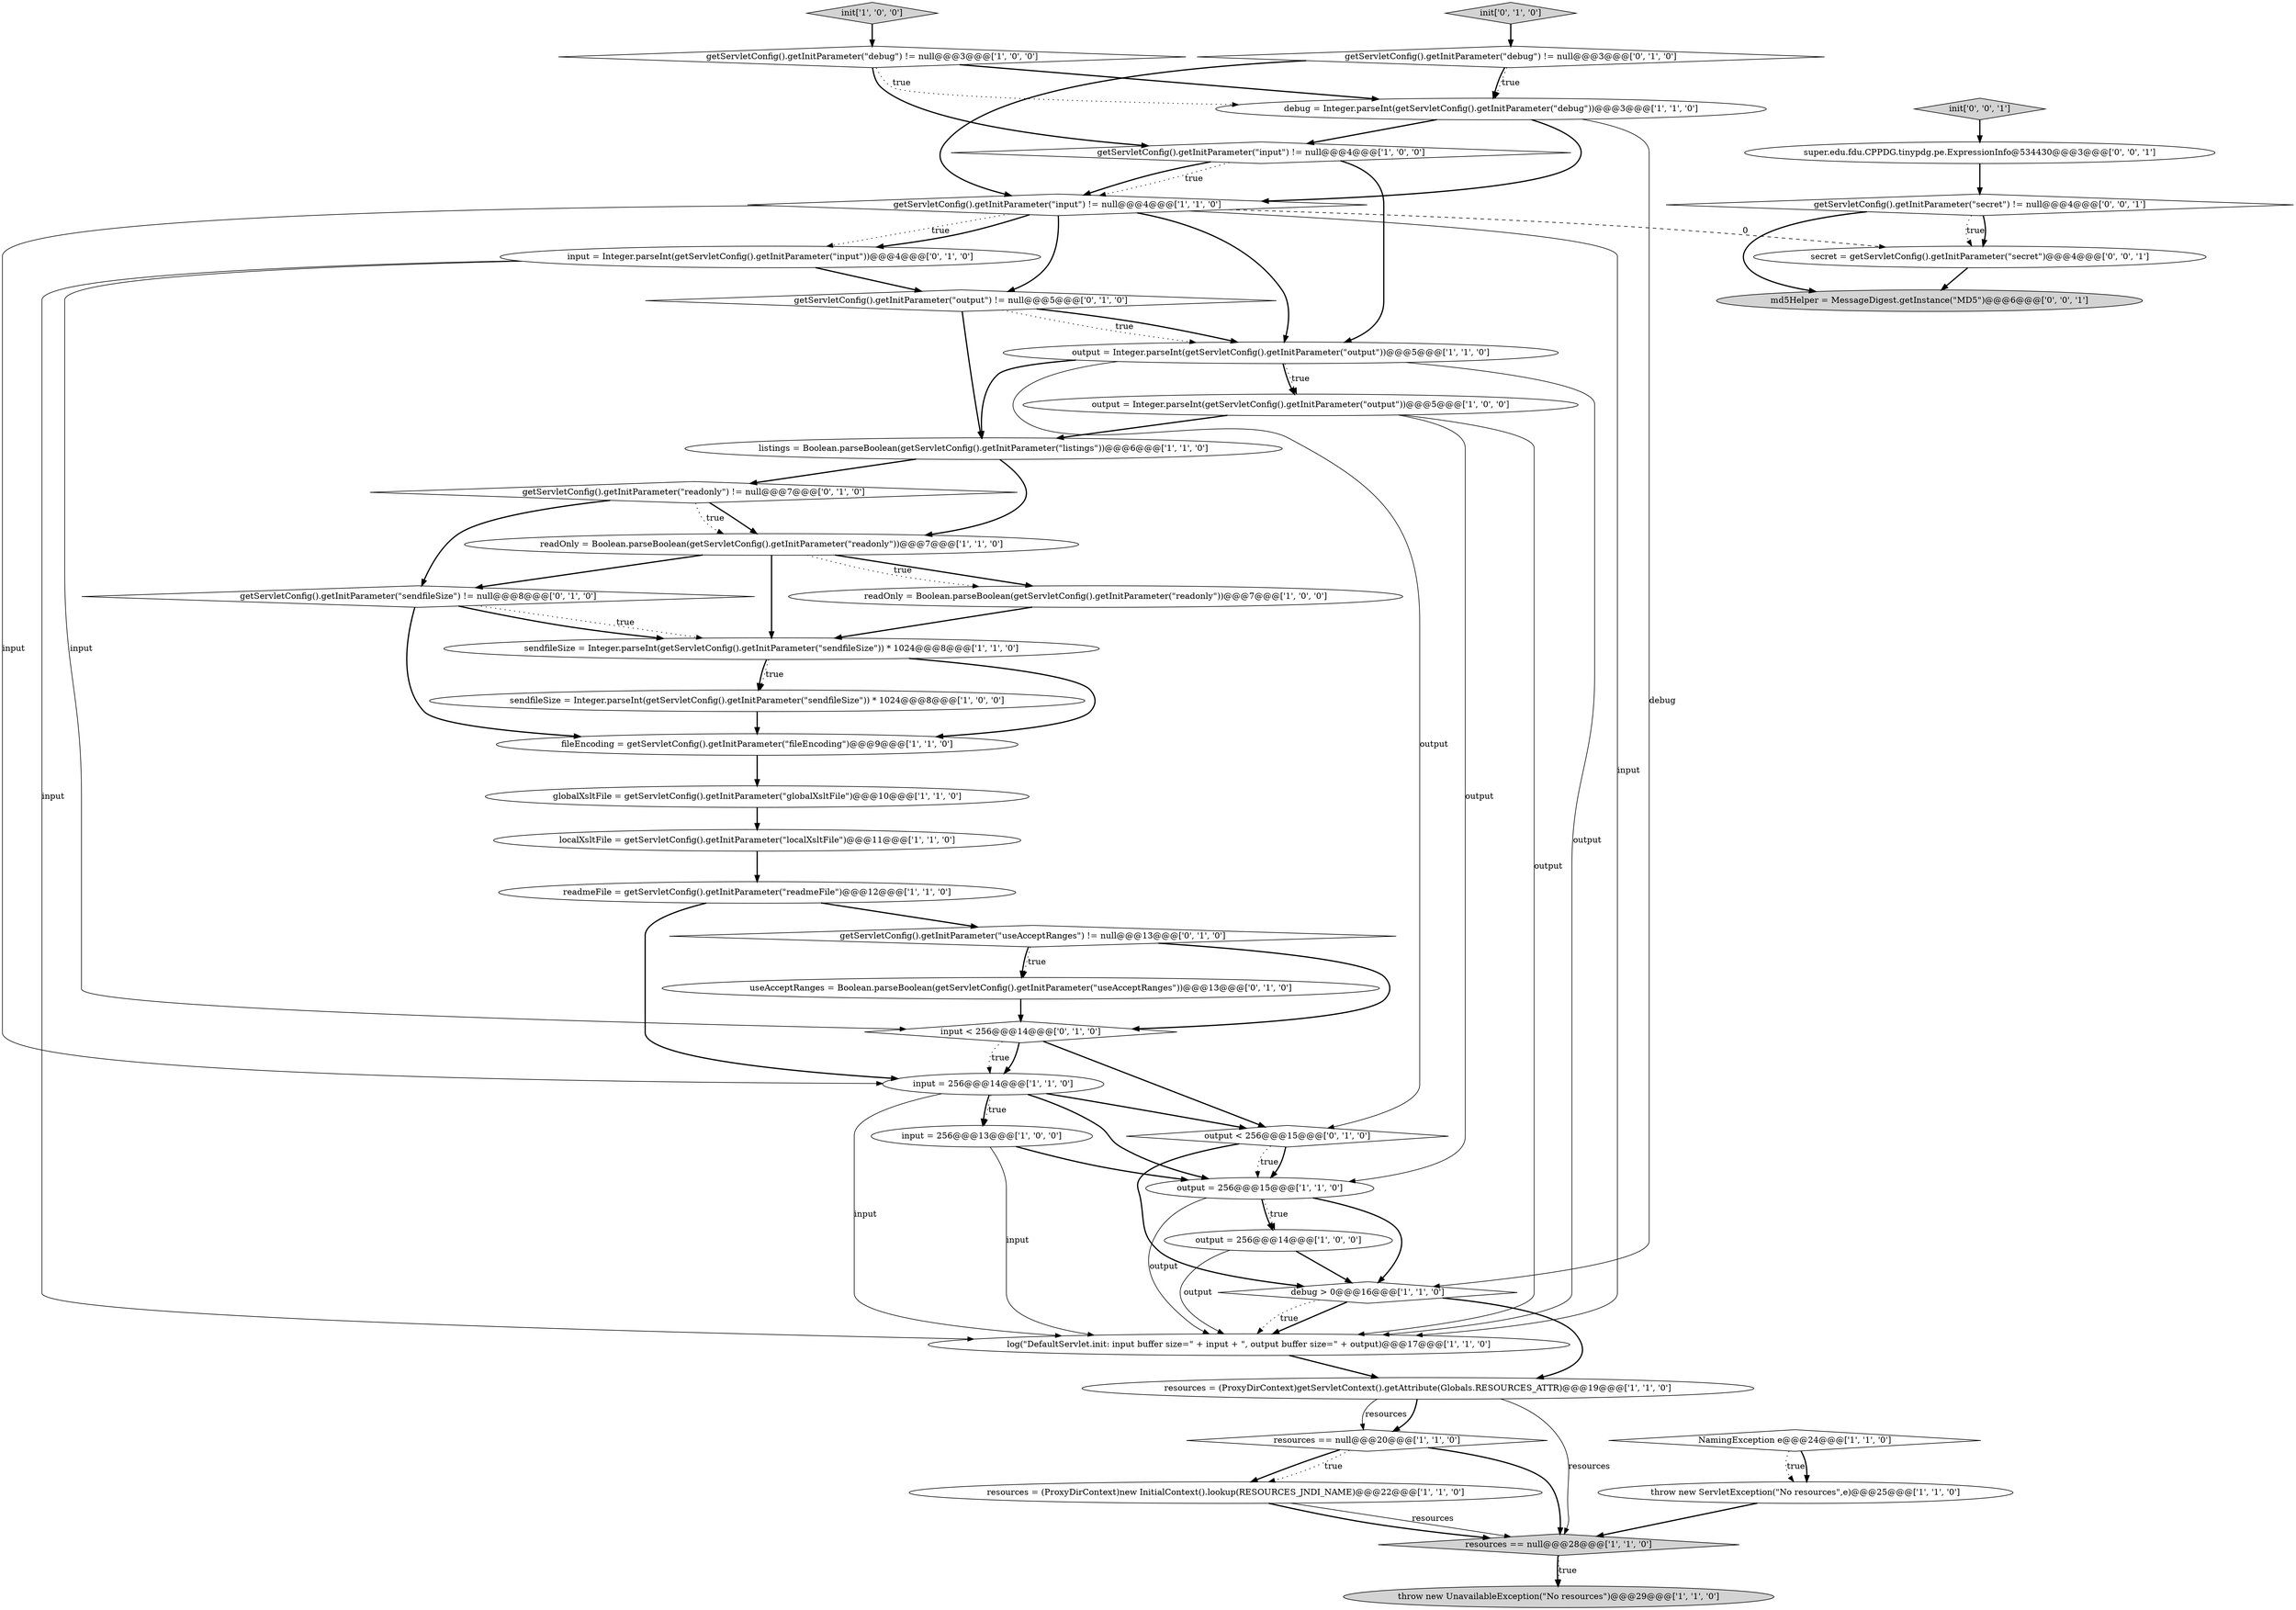 digraph {
4 [style = filled, label = "sendfileSize = Integer.parseInt(getServletConfig().getInitParameter(\"sendfileSize\")) * 1024@@@8@@@['1', '0', '0']", fillcolor = white, shape = ellipse image = "AAA0AAABBB1BBB"];
43 [style = filled, label = "secret = getServletConfig().getInitParameter(\"secret\")@@@4@@@['0', '0', '1']", fillcolor = white, shape = ellipse image = "AAA0AAABBB3BBB"];
20 [style = filled, label = "init['1', '0', '0']", fillcolor = lightgray, shape = diamond image = "AAA0AAABBB1BBB"];
24 [style = filled, label = "resources = (ProxyDirContext)new InitialContext().lookup(RESOURCES_JNDI_NAME)@@@22@@@['1', '1', '0']", fillcolor = white, shape = ellipse image = "AAA0AAABBB1BBB"];
17 [style = filled, label = "readOnly = Boolean.parseBoolean(getServletConfig().getInitParameter(\"readonly\"))@@@7@@@['1', '1', '0']", fillcolor = white, shape = ellipse image = "AAA0AAABBB1BBB"];
10 [style = filled, label = "readmeFile = getServletConfig().getInitParameter(\"readmeFile\")@@@12@@@['1', '1', '0']", fillcolor = white, shape = ellipse image = "AAA0AAABBB1BBB"];
28 [style = filled, label = "resources = (ProxyDirContext)getServletContext().getAttribute(Globals.RESOURCES_ATTR)@@@19@@@['1', '1', '0']", fillcolor = white, shape = ellipse image = "AAA0AAABBB1BBB"];
12 [style = filled, label = "output = 256@@@15@@@['1', '1', '0']", fillcolor = white, shape = ellipse image = "AAA0AAABBB1BBB"];
39 [style = filled, label = "super.edu.fdu.CPPDG.tinypdg.pe.ExpressionInfo@534430@@@3@@@['0', '0', '1']", fillcolor = white, shape = ellipse image = "AAA0AAABBB3BBB"];
19 [style = filled, label = "globalXsltFile = getServletConfig().getInitParameter(\"globalXsltFile\")@@@10@@@['1', '1', '0']", fillcolor = white, shape = ellipse image = "AAA0AAABBB1BBB"];
31 [style = filled, label = "getServletConfig().getInitParameter(\"readonly\") != null@@@7@@@['0', '1', '0']", fillcolor = white, shape = diamond image = "AAA0AAABBB2BBB"];
42 [style = filled, label = "md5Helper = MessageDigest.getInstance(\"MD5\")@@@6@@@['0', '0', '1']", fillcolor = lightgray, shape = ellipse image = "AAA0AAABBB3BBB"];
37 [style = filled, label = "init['0', '1', '0']", fillcolor = lightgray, shape = diamond image = "AAA0AAABBB2BBB"];
11 [style = filled, label = "NamingException e@@@24@@@['1', '1', '0']", fillcolor = white, shape = diamond image = "AAA0AAABBB1BBB"];
33 [style = filled, label = "getServletConfig().getInitParameter(\"debug\") != null@@@3@@@['0', '1', '0']", fillcolor = white, shape = diamond image = "AAA0AAABBB2BBB"];
2 [style = filled, label = "throw new ServletException(\"No resources\",e)@@@25@@@['1', '1', '0']", fillcolor = white, shape = ellipse image = "AAA0AAABBB1BBB"];
23 [style = filled, label = "debug = Integer.parseInt(getServletConfig().getInitParameter(\"debug\"))@@@3@@@['1', '1', '0']", fillcolor = white, shape = ellipse image = "AAA0AAABBB1BBB"];
0 [style = filled, label = "localXsltFile = getServletConfig().getInitParameter(\"localXsltFile\")@@@11@@@['1', '1', '0']", fillcolor = white, shape = ellipse image = "AAA0AAABBB1BBB"];
26 [style = filled, label = "debug > 0@@@16@@@['1', '1', '0']", fillcolor = white, shape = diamond image = "AAA0AAABBB1BBB"];
35 [style = filled, label = "getServletConfig().getInitParameter(\"sendfileSize\") != null@@@8@@@['0', '1', '0']", fillcolor = white, shape = diamond image = "AAA0AAABBB2BBB"];
21 [style = filled, label = "resources == null@@@20@@@['1', '1', '0']", fillcolor = white, shape = diamond image = "AAA0AAABBB1BBB"];
5 [style = filled, label = "fileEncoding = getServletConfig().getInitParameter(\"fileEncoding\")@@@9@@@['1', '1', '0']", fillcolor = white, shape = ellipse image = "AAA0AAABBB1BBB"];
38 [style = filled, label = "useAcceptRanges = Boolean.parseBoolean(getServletConfig().getInitParameter(\"useAcceptRanges\"))@@@13@@@['0', '1', '0']", fillcolor = white, shape = ellipse image = "AAA1AAABBB2BBB"];
41 [style = filled, label = "getServletConfig().getInitParameter(\"secret\") != null@@@4@@@['0', '0', '1']", fillcolor = white, shape = diamond image = "AAA0AAABBB3BBB"];
8 [style = filled, label = "throw new UnavailableException(\"No resources\")@@@29@@@['1', '1', '0']", fillcolor = lightgray, shape = ellipse image = "AAA0AAABBB1BBB"];
25 [style = filled, label = "input = 256@@@13@@@['1', '0', '0']", fillcolor = white, shape = ellipse image = "AAA0AAABBB1BBB"];
18 [style = filled, label = "getServletConfig().getInitParameter(\"debug\") != null@@@3@@@['1', '0', '0']", fillcolor = white, shape = diamond image = "AAA0AAABBB1BBB"];
3 [style = filled, label = "output = Integer.parseInt(getServletConfig().getInitParameter(\"output\"))@@@5@@@['1', '0', '0']", fillcolor = white, shape = ellipse image = "AAA0AAABBB1BBB"];
15 [style = filled, label = "output = Integer.parseInt(getServletConfig().getInitParameter(\"output\"))@@@5@@@['1', '1', '0']", fillcolor = white, shape = ellipse image = "AAA0AAABBB1BBB"];
29 [style = filled, label = "input < 256@@@14@@@['0', '1', '0']", fillcolor = white, shape = diamond image = "AAA0AAABBB2BBB"];
30 [style = filled, label = "input = Integer.parseInt(getServletConfig().getInitParameter(\"input\"))@@@4@@@['0', '1', '0']", fillcolor = white, shape = ellipse image = "AAA0AAABBB2BBB"];
36 [style = filled, label = "getServletConfig().getInitParameter(\"useAcceptRanges\") != null@@@13@@@['0', '1', '0']", fillcolor = white, shape = diamond image = "AAA0AAABBB2BBB"];
16 [style = filled, label = "getServletConfig().getInitParameter(\"input\") != null@@@4@@@['1', '1', '0']", fillcolor = white, shape = diamond image = "AAA0AAABBB1BBB"];
6 [style = filled, label = "readOnly = Boolean.parseBoolean(getServletConfig().getInitParameter(\"readonly\"))@@@7@@@['1', '0', '0']", fillcolor = white, shape = ellipse image = "AAA0AAABBB1BBB"];
27 [style = filled, label = "input = 256@@@14@@@['1', '1', '0']", fillcolor = white, shape = ellipse image = "AAA0AAABBB1BBB"];
22 [style = filled, label = "resources == null@@@28@@@['1', '1', '0']", fillcolor = lightgray, shape = diamond image = "AAA0AAABBB1BBB"];
13 [style = filled, label = "log(\"DefaultServlet.init: input buffer size=\" + input + \", output buffer size=\" + output)@@@17@@@['1', '1', '0']", fillcolor = white, shape = ellipse image = "AAA0AAABBB1BBB"];
32 [style = filled, label = "output < 256@@@15@@@['0', '1', '0']", fillcolor = white, shape = diamond image = "AAA0AAABBB2BBB"];
40 [style = filled, label = "init['0', '0', '1']", fillcolor = lightgray, shape = diamond image = "AAA0AAABBB3BBB"];
34 [style = filled, label = "getServletConfig().getInitParameter(\"output\") != null@@@5@@@['0', '1', '0']", fillcolor = white, shape = diamond image = "AAA0AAABBB2BBB"];
14 [style = filled, label = "sendfileSize = Integer.parseInt(getServletConfig().getInitParameter(\"sendfileSize\")) * 1024@@@8@@@['1', '1', '0']", fillcolor = white, shape = ellipse image = "AAA0AAABBB1BBB"];
9 [style = filled, label = "listings = Boolean.parseBoolean(getServletConfig().getInitParameter(\"listings\"))@@@6@@@['1', '1', '0']", fillcolor = white, shape = ellipse image = "AAA0AAABBB1BBB"];
1 [style = filled, label = "getServletConfig().getInitParameter(\"input\") != null@@@4@@@['1', '0', '0']", fillcolor = white, shape = diamond image = "AAA0AAABBB1BBB"];
7 [style = filled, label = "output = 256@@@14@@@['1', '0', '0']", fillcolor = white, shape = ellipse image = "AAA0AAABBB1BBB"];
28->21 [style = bold, label=""];
16->13 [style = solid, label="input"];
14->4 [style = dotted, label="true"];
21->22 [style = bold, label=""];
15->32 [style = solid, label="output"];
9->31 [style = bold, label=""];
23->16 [style = bold, label=""];
37->33 [style = bold, label=""];
16->34 [style = bold, label=""];
27->32 [style = bold, label=""];
17->14 [style = bold, label=""];
19->0 [style = bold, label=""];
25->12 [style = bold, label=""];
43->42 [style = bold, label=""];
39->41 [style = bold, label=""];
29->32 [style = bold, label=""];
9->17 [style = bold, label=""];
33->23 [style = bold, label=""];
3->9 [style = bold, label=""];
24->22 [style = solid, label="resources"];
28->21 [style = solid, label="resources"];
40->39 [style = bold, label=""];
36->38 [style = bold, label=""];
23->26 [style = solid, label="debug"];
1->16 [style = dotted, label="true"];
36->38 [style = dotted, label="true"];
14->5 [style = bold, label=""];
12->7 [style = dotted, label="true"];
34->15 [style = bold, label=""];
15->9 [style = bold, label=""];
27->25 [style = bold, label=""];
26->13 [style = bold, label=""];
20->18 [style = bold, label=""];
18->23 [style = dotted, label="true"];
21->24 [style = dotted, label="true"];
13->28 [style = bold, label=""];
34->9 [style = bold, label=""];
35->5 [style = bold, label=""];
6->14 [style = bold, label=""];
31->17 [style = bold, label=""];
17->6 [style = bold, label=""];
27->13 [style = solid, label="input"];
12->13 [style = solid, label="output"];
1->15 [style = bold, label=""];
15->3 [style = bold, label=""];
27->25 [style = dotted, label="true"];
35->14 [style = dotted, label="true"];
33->23 [style = dotted, label="true"];
12->26 [style = bold, label=""];
41->43 [style = dotted, label="true"];
5->19 [style = bold, label=""];
30->34 [style = bold, label=""];
11->2 [style = dotted, label="true"];
29->27 [style = bold, label=""];
16->30 [style = dotted, label="true"];
32->12 [style = dotted, label="true"];
25->13 [style = solid, label="input"];
26->13 [style = dotted, label="true"];
11->2 [style = bold, label=""];
32->26 [style = bold, label=""];
29->27 [style = dotted, label="true"];
16->27 [style = solid, label="input"];
30->13 [style = solid, label="input"];
26->28 [style = bold, label=""];
30->29 [style = solid, label="input"];
18->1 [style = bold, label=""];
16->30 [style = bold, label=""];
15->13 [style = solid, label="output"];
18->23 [style = bold, label=""];
17->35 [style = bold, label=""];
12->7 [style = bold, label=""];
32->12 [style = bold, label=""];
16->43 [style = dashed, label="0"];
22->8 [style = bold, label=""];
27->12 [style = bold, label=""];
3->12 [style = solid, label="output"];
36->29 [style = bold, label=""];
23->1 [style = bold, label=""];
4->5 [style = bold, label=""];
41->43 [style = bold, label=""];
10->36 [style = bold, label=""];
38->29 [style = bold, label=""];
16->15 [style = bold, label=""];
22->8 [style = dotted, label="true"];
10->27 [style = bold, label=""];
7->26 [style = bold, label=""];
21->24 [style = bold, label=""];
28->22 [style = solid, label="resources"];
33->16 [style = bold, label=""];
24->22 [style = bold, label=""];
0->10 [style = bold, label=""];
31->35 [style = bold, label=""];
31->17 [style = dotted, label="true"];
2->22 [style = bold, label=""];
41->42 [style = bold, label=""];
3->13 [style = solid, label="output"];
17->6 [style = dotted, label="true"];
7->13 [style = solid, label="output"];
34->15 [style = dotted, label="true"];
14->4 [style = bold, label=""];
1->16 [style = bold, label=""];
35->14 [style = bold, label=""];
15->3 [style = dotted, label="true"];
}
